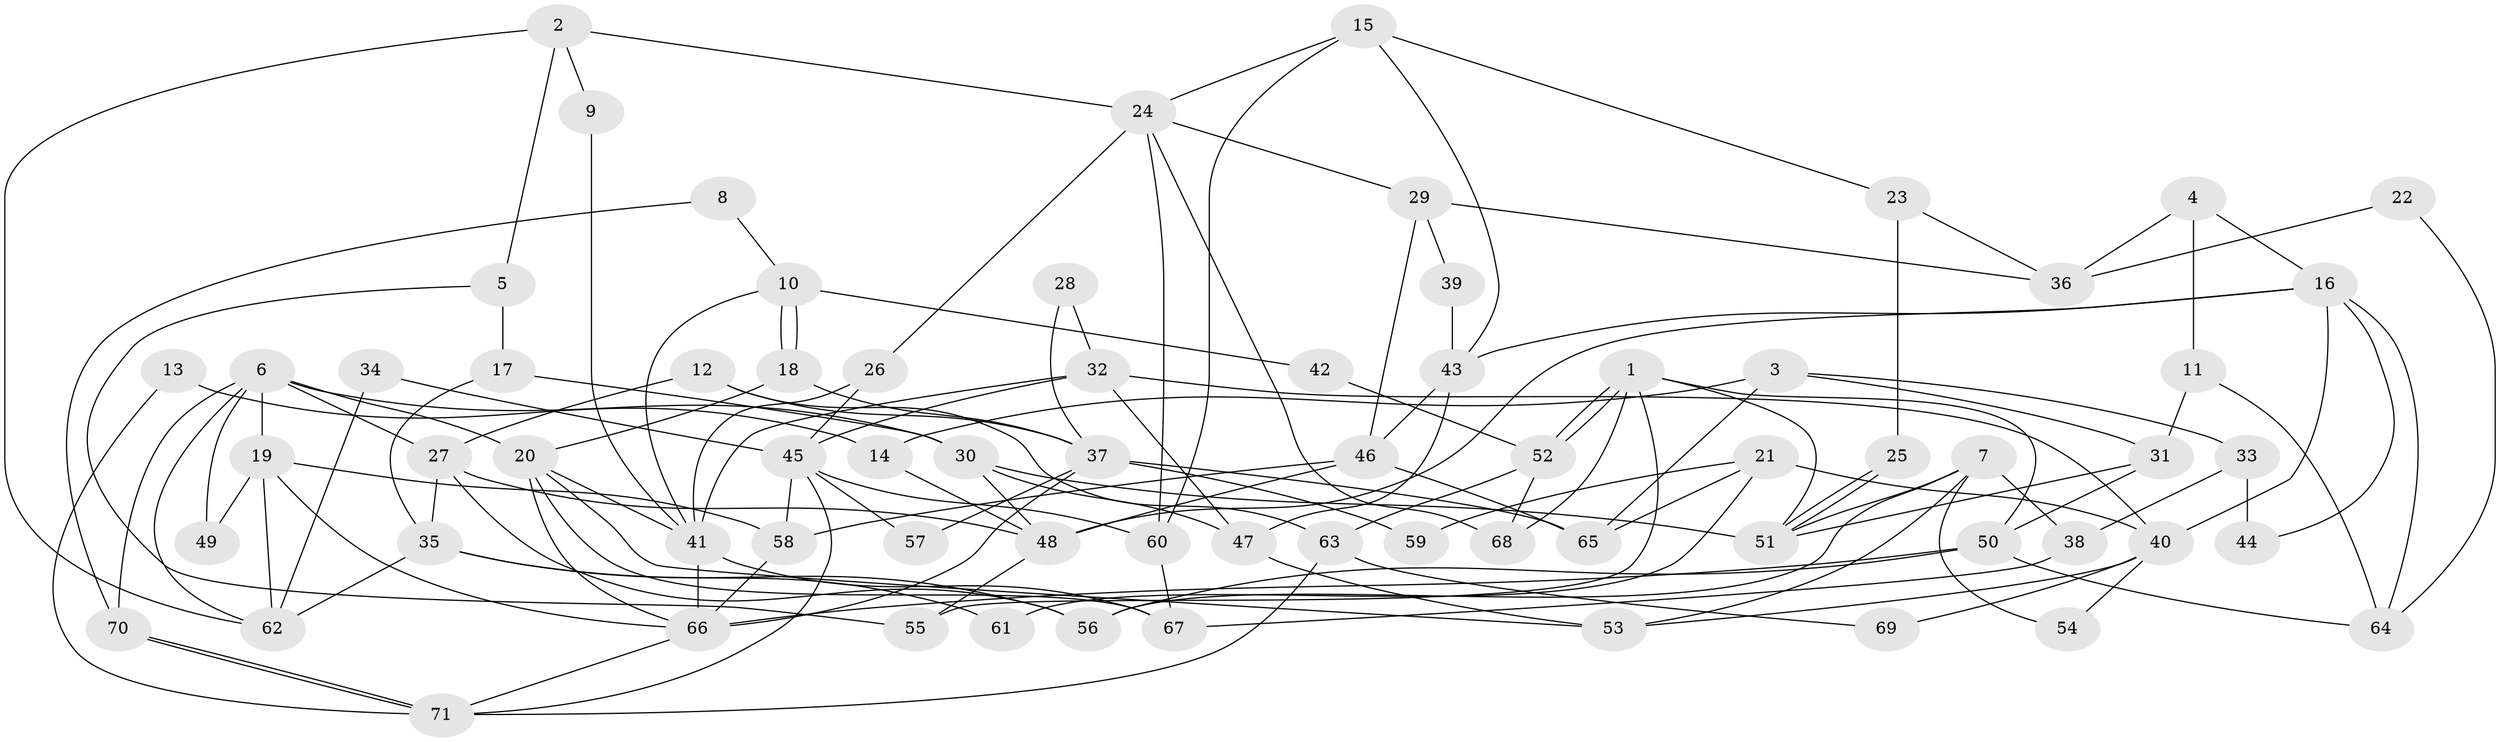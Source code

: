 // Generated by graph-tools (version 1.1) at 2025/26/03/09/25 03:26:19]
// undirected, 71 vertices, 142 edges
graph export_dot {
graph [start="1"]
  node [color=gray90,style=filled];
  1;
  2;
  3;
  4;
  5;
  6;
  7;
  8;
  9;
  10;
  11;
  12;
  13;
  14;
  15;
  16;
  17;
  18;
  19;
  20;
  21;
  22;
  23;
  24;
  25;
  26;
  27;
  28;
  29;
  30;
  31;
  32;
  33;
  34;
  35;
  36;
  37;
  38;
  39;
  40;
  41;
  42;
  43;
  44;
  45;
  46;
  47;
  48;
  49;
  50;
  51;
  52;
  53;
  54;
  55;
  56;
  57;
  58;
  59;
  60;
  61;
  62;
  63;
  64;
  65;
  66;
  67;
  68;
  69;
  70;
  71;
  1 -- 50;
  1 -- 52;
  1 -- 52;
  1 -- 51;
  1 -- 55;
  1 -- 68;
  2 -- 5;
  2 -- 24;
  2 -- 9;
  2 -- 62;
  3 -- 65;
  3 -- 31;
  3 -- 14;
  3 -- 33;
  4 -- 16;
  4 -- 11;
  4 -- 36;
  5 -- 17;
  5 -- 55;
  6 -- 30;
  6 -- 19;
  6 -- 20;
  6 -- 27;
  6 -- 49;
  6 -- 62;
  6 -- 70;
  7 -- 51;
  7 -- 53;
  7 -- 38;
  7 -- 54;
  7 -- 56;
  8 -- 10;
  8 -- 70;
  9 -- 41;
  10 -- 18;
  10 -- 18;
  10 -- 41;
  10 -- 42;
  11 -- 64;
  11 -- 31;
  12 -- 37;
  12 -- 27;
  12 -- 63;
  13 -- 71;
  13 -- 14;
  14 -- 48;
  15 -- 43;
  15 -- 60;
  15 -- 23;
  15 -- 24;
  16 -- 48;
  16 -- 40;
  16 -- 43;
  16 -- 44;
  16 -- 64;
  17 -- 30;
  17 -- 35;
  18 -- 20;
  18 -- 37;
  19 -- 66;
  19 -- 62;
  19 -- 49;
  19 -- 58;
  20 -- 66;
  20 -- 41;
  20 -- 53;
  20 -- 67;
  21 -- 65;
  21 -- 40;
  21 -- 59;
  21 -- 61;
  22 -- 64;
  22 -- 36;
  23 -- 36;
  23 -- 25;
  24 -- 68;
  24 -- 26;
  24 -- 29;
  24 -- 60;
  25 -- 51;
  25 -- 51;
  26 -- 45;
  26 -- 41;
  27 -- 35;
  27 -- 48;
  27 -- 56;
  28 -- 37;
  28 -- 32;
  29 -- 46;
  29 -- 36;
  29 -- 39;
  30 -- 51;
  30 -- 47;
  30 -- 48;
  31 -- 50;
  31 -- 51;
  32 -- 41;
  32 -- 45;
  32 -- 40;
  32 -- 47;
  33 -- 38;
  33 -- 44;
  34 -- 62;
  34 -- 45;
  35 -- 56;
  35 -- 62;
  35 -- 61;
  37 -- 66;
  37 -- 57;
  37 -- 59;
  37 -- 65;
  38 -- 67;
  39 -- 43;
  40 -- 53;
  40 -- 54;
  40 -- 69;
  41 -- 66;
  41 -- 67;
  42 -- 52;
  43 -- 46;
  43 -- 47;
  45 -- 58;
  45 -- 60;
  45 -- 57;
  45 -- 71;
  46 -- 48;
  46 -- 58;
  46 -- 65;
  47 -- 53;
  48 -- 55;
  50 -- 56;
  50 -- 66;
  50 -- 64;
  52 -- 63;
  52 -- 68;
  58 -- 66;
  60 -- 67;
  63 -- 71;
  63 -- 69;
  66 -- 71;
  70 -- 71;
  70 -- 71;
}
